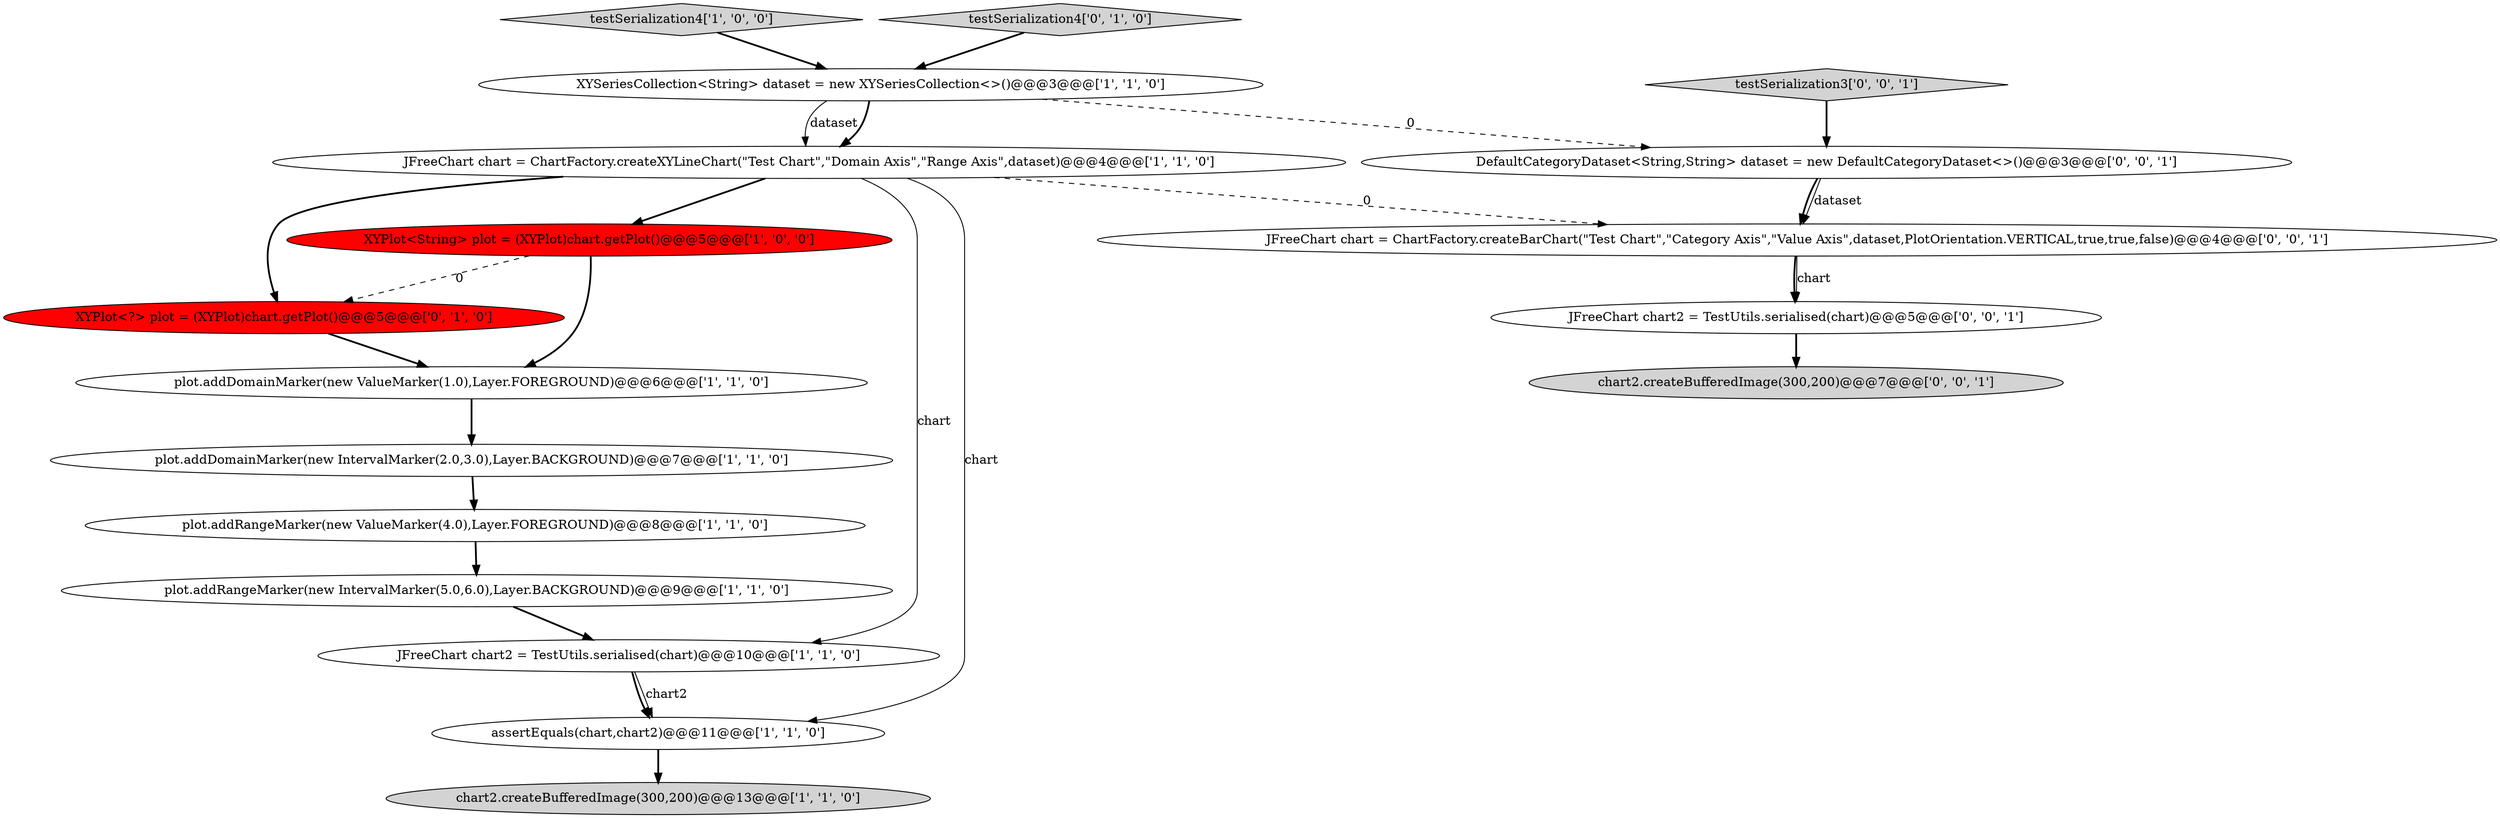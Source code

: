 digraph {
16 [style = filled, label = "JFreeChart chart2 = TestUtils.serialised(chart)@@@5@@@['0', '0', '1']", fillcolor = white, shape = ellipse image = "AAA0AAABBB3BBB"];
14 [style = filled, label = "JFreeChart chart = ChartFactory.createBarChart(\"Test Chart\",\"Category Axis\",\"Value Axis\",dataset,PlotOrientation.VERTICAL,true,true,false)@@@4@@@['0', '0', '1']", fillcolor = white, shape = ellipse image = "AAA0AAABBB3BBB"];
7 [style = filled, label = "XYSeriesCollection<String> dataset = new XYSeriesCollection<>()@@@3@@@['1', '1', '0']", fillcolor = white, shape = ellipse image = "AAA0AAABBB1BBB"];
5 [style = filled, label = "XYPlot<String> plot = (XYPlot)chart.getPlot()@@@5@@@['1', '0', '0']", fillcolor = red, shape = ellipse image = "AAA1AAABBB1BBB"];
13 [style = filled, label = "DefaultCategoryDataset<String,String> dataset = new DefaultCategoryDataset<>()@@@3@@@['0', '0', '1']", fillcolor = white, shape = ellipse image = "AAA0AAABBB3BBB"];
6 [style = filled, label = "plot.addRangeMarker(new ValueMarker(4.0),Layer.FOREGROUND)@@@8@@@['1', '1', '0']", fillcolor = white, shape = ellipse image = "AAA0AAABBB1BBB"];
4 [style = filled, label = "plot.addRangeMarker(new IntervalMarker(5.0,6.0),Layer.BACKGROUND)@@@9@@@['1', '1', '0']", fillcolor = white, shape = ellipse image = "AAA0AAABBB1BBB"];
3 [style = filled, label = "testSerialization4['1', '0', '0']", fillcolor = lightgray, shape = diamond image = "AAA0AAABBB1BBB"];
8 [style = filled, label = "plot.addDomainMarker(new ValueMarker(1.0),Layer.FOREGROUND)@@@6@@@['1', '1', '0']", fillcolor = white, shape = ellipse image = "AAA0AAABBB1BBB"];
15 [style = filled, label = "testSerialization3['0', '0', '1']", fillcolor = lightgray, shape = diamond image = "AAA0AAABBB3BBB"];
2 [style = filled, label = "JFreeChart chart = ChartFactory.createXYLineChart(\"Test Chart\",\"Domain Axis\",\"Range Axis\",dataset)@@@4@@@['1', '1', '0']", fillcolor = white, shape = ellipse image = "AAA0AAABBB1BBB"];
0 [style = filled, label = "chart2.createBufferedImage(300,200)@@@13@@@['1', '1', '0']", fillcolor = lightgray, shape = ellipse image = "AAA0AAABBB1BBB"];
12 [style = filled, label = "testSerialization4['0', '1', '0']", fillcolor = lightgray, shape = diamond image = "AAA0AAABBB2BBB"];
11 [style = filled, label = "XYPlot<?> plot = (XYPlot)chart.getPlot()@@@5@@@['0', '1', '0']", fillcolor = red, shape = ellipse image = "AAA1AAABBB2BBB"];
1 [style = filled, label = "assertEquals(chart,chart2)@@@11@@@['1', '1', '0']", fillcolor = white, shape = ellipse image = "AAA0AAABBB1BBB"];
17 [style = filled, label = "chart2.createBufferedImage(300,200)@@@7@@@['0', '0', '1']", fillcolor = lightgray, shape = ellipse image = "AAA0AAABBB3BBB"];
9 [style = filled, label = "plot.addDomainMarker(new IntervalMarker(2.0,3.0),Layer.BACKGROUND)@@@7@@@['1', '1', '0']", fillcolor = white, shape = ellipse image = "AAA0AAABBB1BBB"];
10 [style = filled, label = "JFreeChart chart2 = TestUtils.serialised(chart)@@@10@@@['1', '1', '0']", fillcolor = white, shape = ellipse image = "AAA0AAABBB1BBB"];
14->16 [style = bold, label=""];
4->10 [style = bold, label=""];
2->10 [style = solid, label="chart"];
5->8 [style = bold, label=""];
2->1 [style = solid, label="chart"];
15->13 [style = bold, label=""];
1->0 [style = bold, label=""];
16->17 [style = bold, label=""];
7->2 [style = solid, label="dataset"];
12->7 [style = bold, label=""];
9->6 [style = bold, label=""];
6->4 [style = bold, label=""];
2->14 [style = dashed, label="0"];
5->11 [style = dashed, label="0"];
3->7 [style = bold, label=""];
7->2 [style = bold, label=""];
14->16 [style = solid, label="chart"];
8->9 [style = bold, label=""];
7->13 [style = dashed, label="0"];
11->8 [style = bold, label=""];
13->14 [style = solid, label="dataset"];
10->1 [style = solid, label="chart2"];
10->1 [style = bold, label=""];
13->14 [style = bold, label=""];
2->11 [style = bold, label=""];
2->5 [style = bold, label=""];
}
